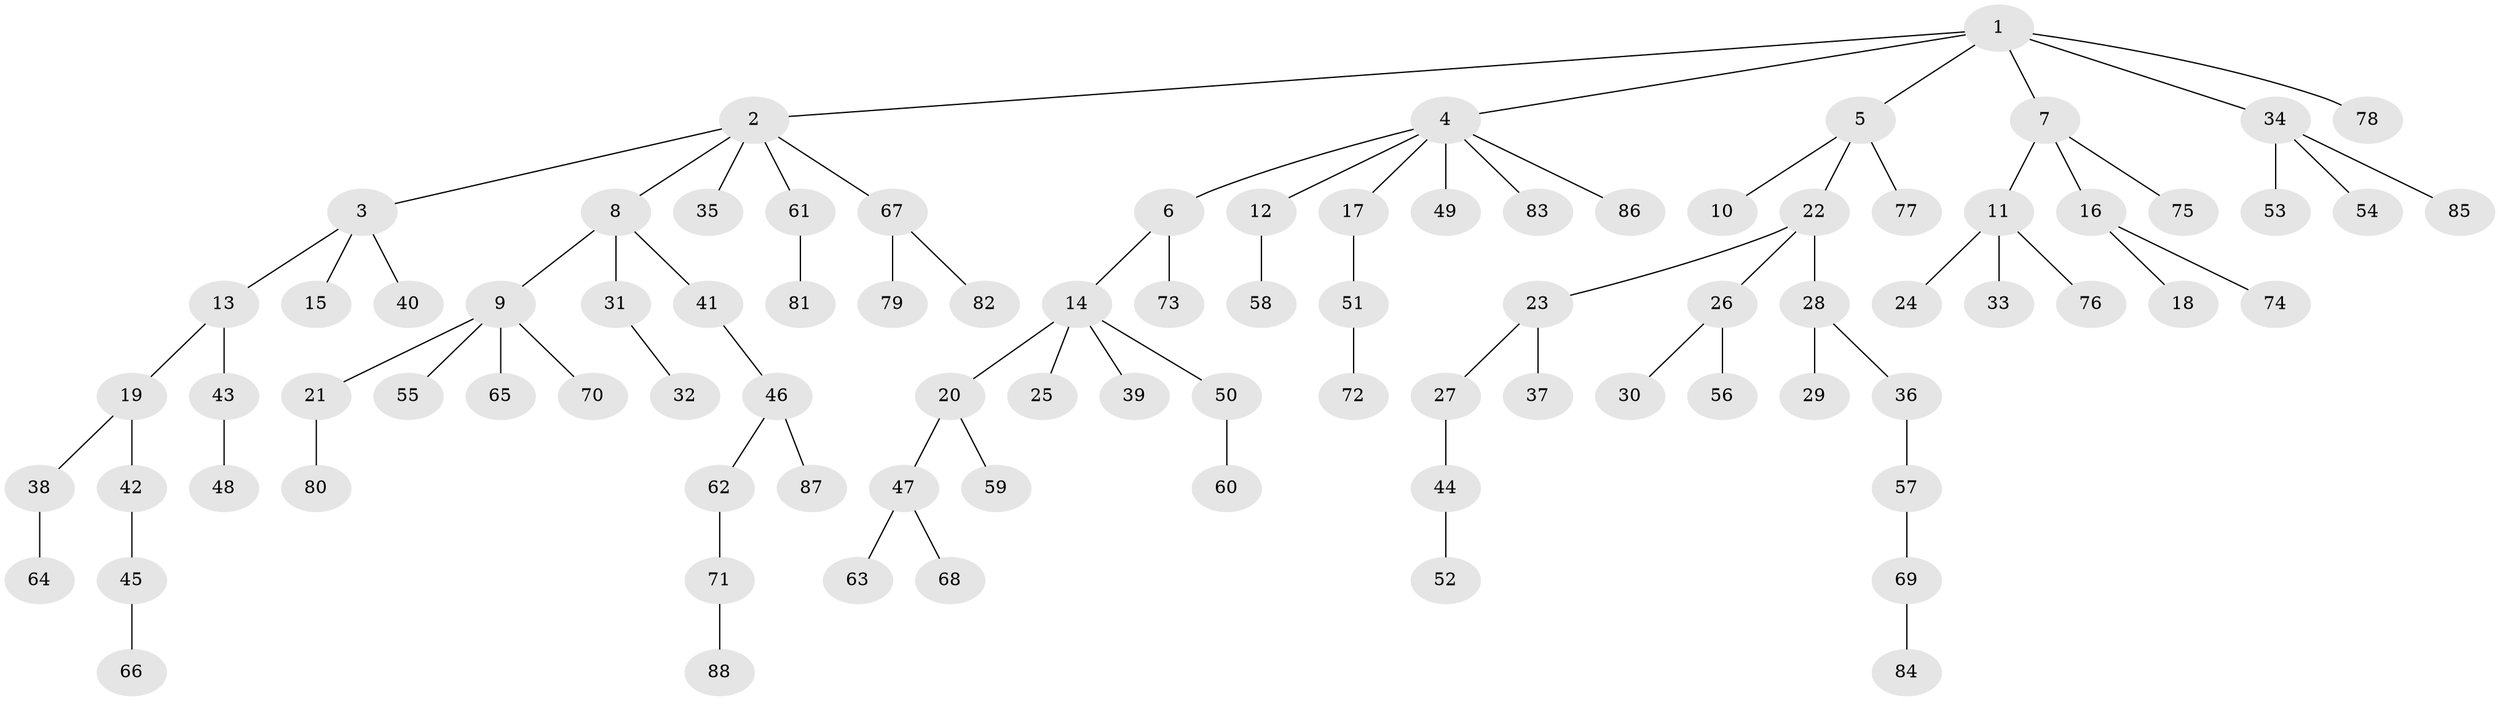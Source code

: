 // Generated by graph-tools (version 1.1) at 2025/11/02/27/25 16:11:29]
// undirected, 88 vertices, 87 edges
graph export_dot {
graph [start="1"]
  node [color=gray90,style=filled];
  1;
  2;
  3;
  4;
  5;
  6;
  7;
  8;
  9;
  10;
  11;
  12;
  13;
  14;
  15;
  16;
  17;
  18;
  19;
  20;
  21;
  22;
  23;
  24;
  25;
  26;
  27;
  28;
  29;
  30;
  31;
  32;
  33;
  34;
  35;
  36;
  37;
  38;
  39;
  40;
  41;
  42;
  43;
  44;
  45;
  46;
  47;
  48;
  49;
  50;
  51;
  52;
  53;
  54;
  55;
  56;
  57;
  58;
  59;
  60;
  61;
  62;
  63;
  64;
  65;
  66;
  67;
  68;
  69;
  70;
  71;
  72;
  73;
  74;
  75;
  76;
  77;
  78;
  79;
  80;
  81;
  82;
  83;
  84;
  85;
  86;
  87;
  88;
  1 -- 2;
  1 -- 4;
  1 -- 5;
  1 -- 7;
  1 -- 34;
  1 -- 78;
  2 -- 3;
  2 -- 8;
  2 -- 35;
  2 -- 61;
  2 -- 67;
  3 -- 13;
  3 -- 15;
  3 -- 40;
  4 -- 6;
  4 -- 12;
  4 -- 17;
  4 -- 49;
  4 -- 83;
  4 -- 86;
  5 -- 10;
  5 -- 22;
  5 -- 77;
  6 -- 14;
  6 -- 73;
  7 -- 11;
  7 -- 16;
  7 -- 75;
  8 -- 9;
  8 -- 31;
  8 -- 41;
  9 -- 21;
  9 -- 55;
  9 -- 65;
  9 -- 70;
  11 -- 24;
  11 -- 33;
  11 -- 76;
  12 -- 58;
  13 -- 19;
  13 -- 43;
  14 -- 20;
  14 -- 25;
  14 -- 39;
  14 -- 50;
  16 -- 18;
  16 -- 74;
  17 -- 51;
  19 -- 38;
  19 -- 42;
  20 -- 47;
  20 -- 59;
  21 -- 80;
  22 -- 23;
  22 -- 26;
  22 -- 28;
  23 -- 27;
  23 -- 37;
  26 -- 30;
  26 -- 56;
  27 -- 44;
  28 -- 29;
  28 -- 36;
  31 -- 32;
  34 -- 53;
  34 -- 54;
  34 -- 85;
  36 -- 57;
  38 -- 64;
  41 -- 46;
  42 -- 45;
  43 -- 48;
  44 -- 52;
  45 -- 66;
  46 -- 62;
  46 -- 87;
  47 -- 63;
  47 -- 68;
  50 -- 60;
  51 -- 72;
  57 -- 69;
  61 -- 81;
  62 -- 71;
  67 -- 79;
  67 -- 82;
  69 -- 84;
  71 -- 88;
}
